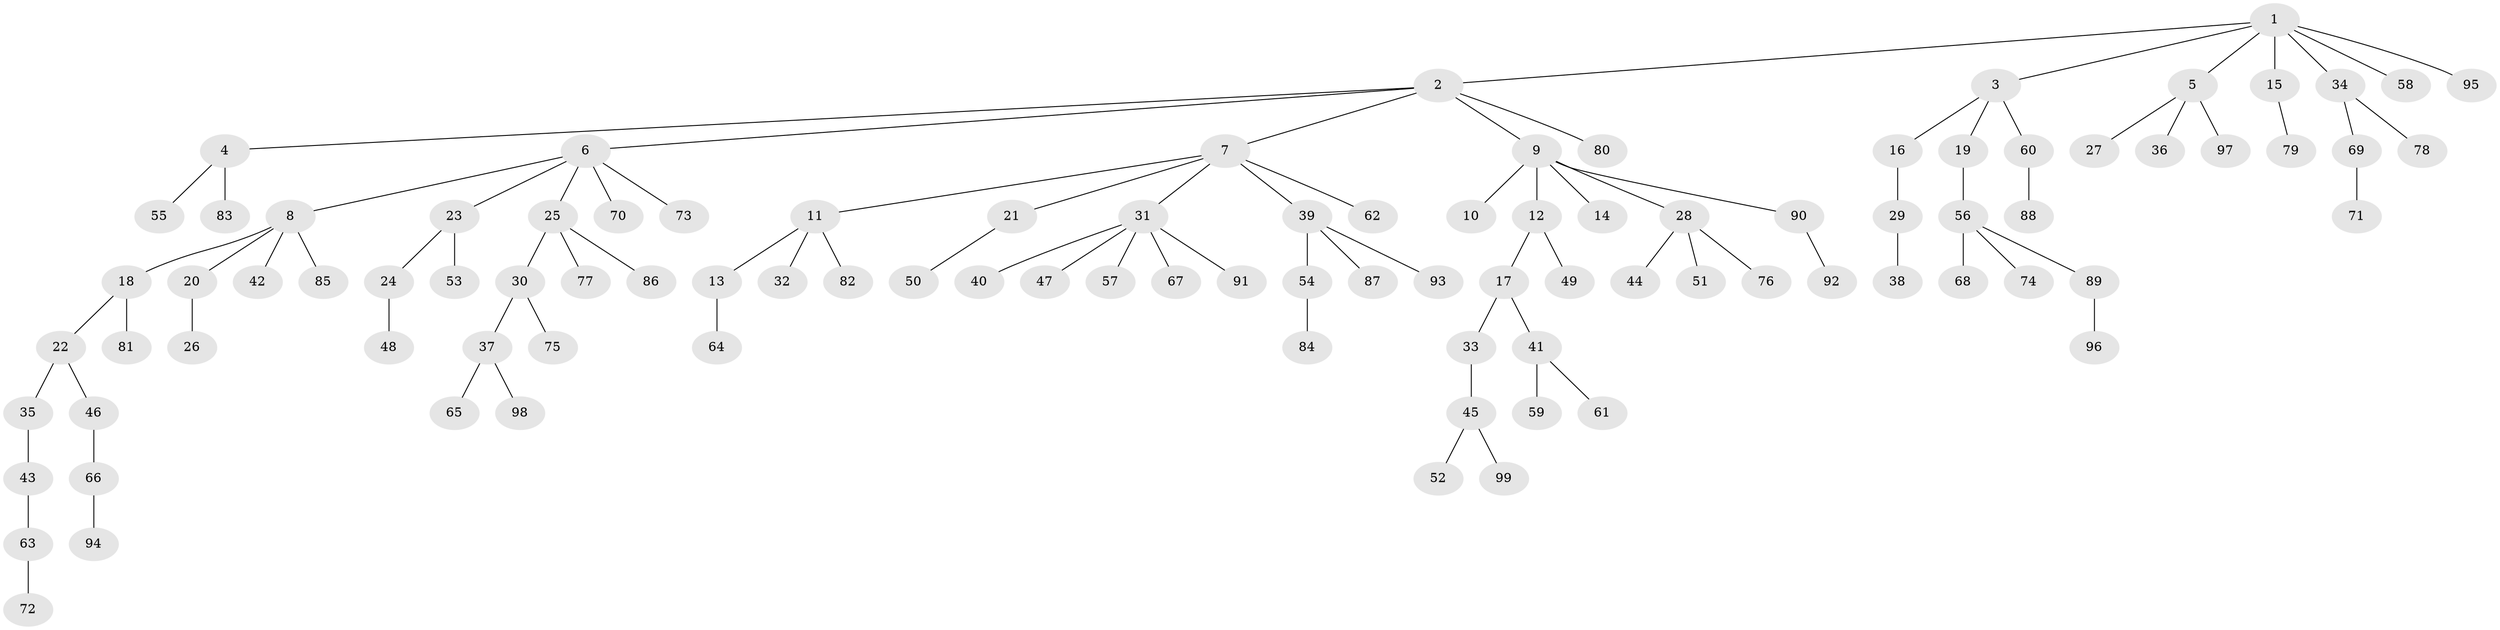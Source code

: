 // Generated by graph-tools (version 1.1) at 2025/50/03/09/25 03:50:25]
// undirected, 99 vertices, 98 edges
graph export_dot {
graph [start="1"]
  node [color=gray90,style=filled];
  1;
  2;
  3;
  4;
  5;
  6;
  7;
  8;
  9;
  10;
  11;
  12;
  13;
  14;
  15;
  16;
  17;
  18;
  19;
  20;
  21;
  22;
  23;
  24;
  25;
  26;
  27;
  28;
  29;
  30;
  31;
  32;
  33;
  34;
  35;
  36;
  37;
  38;
  39;
  40;
  41;
  42;
  43;
  44;
  45;
  46;
  47;
  48;
  49;
  50;
  51;
  52;
  53;
  54;
  55;
  56;
  57;
  58;
  59;
  60;
  61;
  62;
  63;
  64;
  65;
  66;
  67;
  68;
  69;
  70;
  71;
  72;
  73;
  74;
  75;
  76;
  77;
  78;
  79;
  80;
  81;
  82;
  83;
  84;
  85;
  86;
  87;
  88;
  89;
  90;
  91;
  92;
  93;
  94;
  95;
  96;
  97;
  98;
  99;
  1 -- 2;
  1 -- 3;
  1 -- 5;
  1 -- 15;
  1 -- 34;
  1 -- 58;
  1 -- 95;
  2 -- 4;
  2 -- 6;
  2 -- 7;
  2 -- 9;
  2 -- 80;
  3 -- 16;
  3 -- 19;
  3 -- 60;
  4 -- 55;
  4 -- 83;
  5 -- 27;
  5 -- 36;
  5 -- 97;
  6 -- 8;
  6 -- 23;
  6 -- 25;
  6 -- 70;
  6 -- 73;
  7 -- 11;
  7 -- 21;
  7 -- 31;
  7 -- 39;
  7 -- 62;
  8 -- 18;
  8 -- 20;
  8 -- 42;
  8 -- 85;
  9 -- 10;
  9 -- 12;
  9 -- 14;
  9 -- 28;
  9 -- 90;
  11 -- 13;
  11 -- 32;
  11 -- 82;
  12 -- 17;
  12 -- 49;
  13 -- 64;
  15 -- 79;
  16 -- 29;
  17 -- 33;
  17 -- 41;
  18 -- 22;
  18 -- 81;
  19 -- 56;
  20 -- 26;
  21 -- 50;
  22 -- 35;
  22 -- 46;
  23 -- 24;
  23 -- 53;
  24 -- 48;
  25 -- 30;
  25 -- 77;
  25 -- 86;
  28 -- 44;
  28 -- 51;
  28 -- 76;
  29 -- 38;
  30 -- 37;
  30 -- 75;
  31 -- 40;
  31 -- 47;
  31 -- 57;
  31 -- 67;
  31 -- 91;
  33 -- 45;
  34 -- 69;
  34 -- 78;
  35 -- 43;
  37 -- 65;
  37 -- 98;
  39 -- 54;
  39 -- 87;
  39 -- 93;
  41 -- 59;
  41 -- 61;
  43 -- 63;
  45 -- 52;
  45 -- 99;
  46 -- 66;
  54 -- 84;
  56 -- 68;
  56 -- 74;
  56 -- 89;
  60 -- 88;
  63 -- 72;
  66 -- 94;
  69 -- 71;
  89 -- 96;
  90 -- 92;
}

